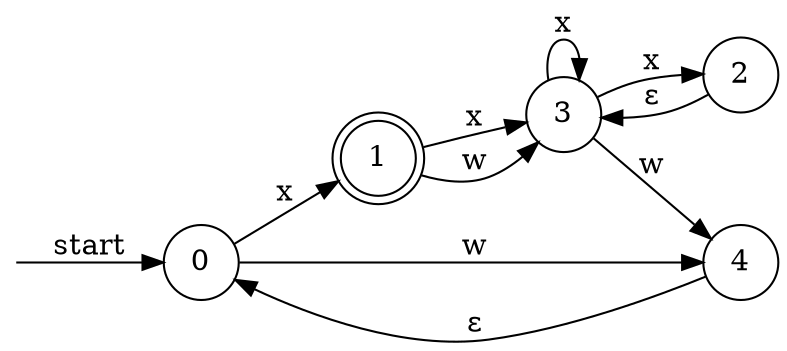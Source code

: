 digraph enfa {
    rankdir = LR;
    node [shape = circle];
    __start [style = invis, shape = point];
    __start -> "0" [ label = "start" ];
    node [shape = doublecircle]; "1"
    node [shape = circle];
    "2" -> "3" [ label = "&epsilon;" ];
    "1" -> "3" [ label = "x" ];
    "4" -> "0" [ label = "&epsilon;" ];
    "3" -> "2" [ label = "x" ];
    "3" -> "3" [ label = "x" ];
    "0" -> "1" [ label = "x" ];
    "1" -> "3" [ label = "w" ];
    "3" -> "4" [ label = "w" ];
    "0" -> "4" [ label = "w" ];
}
